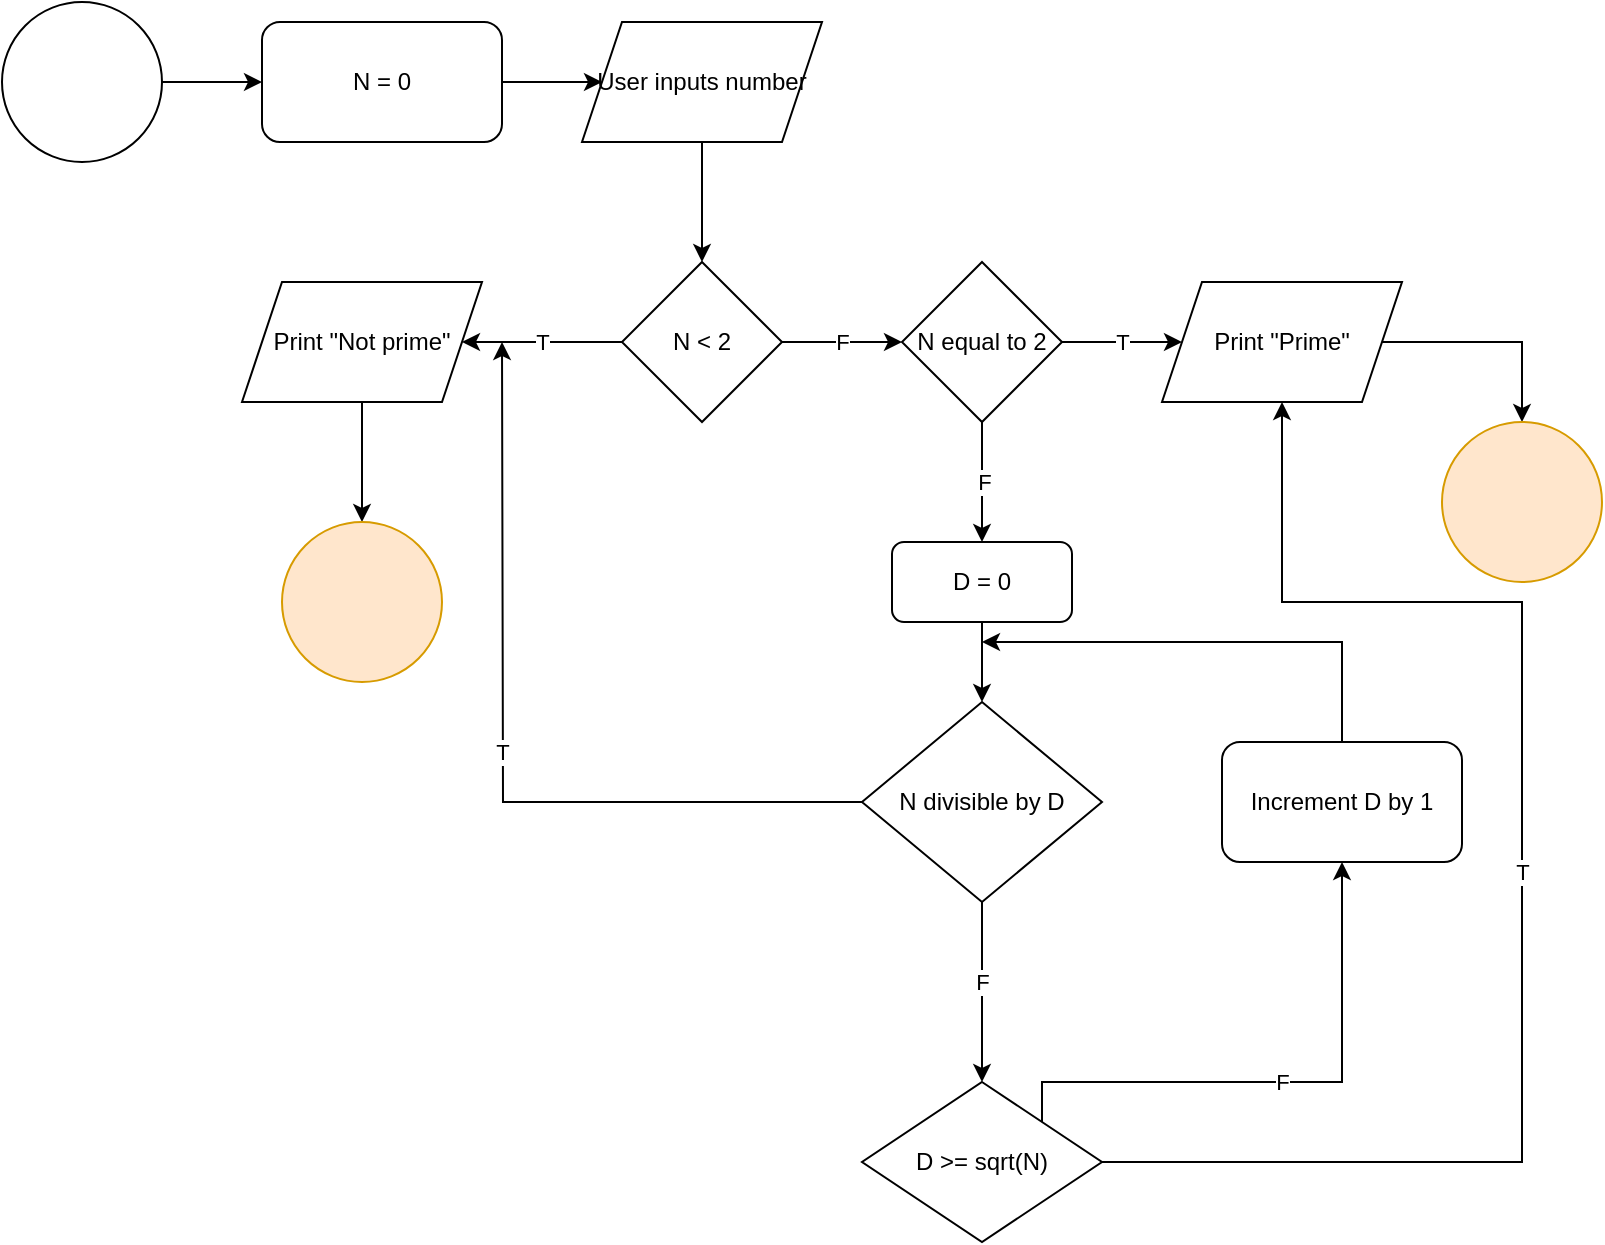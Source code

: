 <mxfile version="22.0.4" type="github">
  <diagram name="Page-1" id="itwYERoQudqhnsd-mv7y">
    <mxGraphModel dx="428" dy="766" grid="1" gridSize="10" guides="1" tooltips="1" connect="1" arrows="1" fold="1" page="1" pageScale="1" pageWidth="850" pageHeight="1100" math="0" shadow="0">
      <root>
        <mxCell id="0" />
        <mxCell id="1" parent="0" />
        <mxCell id="r1LKBEntduyNvz59-6L1-3" style="edgeStyle=orthogonalEdgeStyle;rounded=0;orthogonalLoop=1;jettySize=auto;html=1;" edge="1" parent="1" source="r1LKBEntduyNvz59-6L1-2" target="r1LKBEntduyNvz59-6L1-4">
          <mxGeometry relative="1" as="geometry">
            <mxPoint x="190" y="90" as="targetPoint" />
          </mxGeometry>
        </mxCell>
        <mxCell id="r1LKBEntduyNvz59-6L1-2" value="" style="ellipse;whiteSpace=wrap;html=1;aspect=fixed;" vertex="1" parent="1">
          <mxGeometry x="40" y="50" width="80" height="80" as="geometry" />
        </mxCell>
        <mxCell id="r1LKBEntduyNvz59-6L1-5" style="edgeStyle=orthogonalEdgeStyle;rounded=0;orthogonalLoop=1;jettySize=auto;html=1;" edge="1" parent="1" source="r1LKBEntduyNvz59-6L1-4" target="r1LKBEntduyNvz59-6L1-6">
          <mxGeometry relative="1" as="geometry">
            <mxPoint x="340" y="90" as="targetPoint" />
          </mxGeometry>
        </mxCell>
        <mxCell id="r1LKBEntduyNvz59-6L1-4" value="N = 0" style="rounded=1;whiteSpace=wrap;html=1;" vertex="1" parent="1">
          <mxGeometry x="170" y="60" width="120" height="60" as="geometry" />
        </mxCell>
        <mxCell id="r1LKBEntduyNvz59-6L1-7" style="edgeStyle=orthogonalEdgeStyle;rounded=0;orthogonalLoop=1;jettySize=auto;html=1;" edge="1" parent="1" source="r1LKBEntduyNvz59-6L1-6" target="r1LKBEntduyNvz59-6L1-8">
          <mxGeometry relative="1" as="geometry">
            <mxPoint x="390" y="190" as="targetPoint" />
          </mxGeometry>
        </mxCell>
        <mxCell id="r1LKBEntduyNvz59-6L1-6" value="User inputs number" style="shape=parallelogram;perimeter=parallelogramPerimeter;whiteSpace=wrap;html=1;fixedSize=1;" vertex="1" parent="1">
          <mxGeometry x="330" y="60" width="120" height="60" as="geometry" />
        </mxCell>
        <mxCell id="r1LKBEntduyNvz59-6L1-9" value="T" style="edgeStyle=orthogonalEdgeStyle;rounded=0;orthogonalLoop=1;jettySize=auto;html=1;" edge="1" parent="1" source="r1LKBEntduyNvz59-6L1-8" target="r1LKBEntduyNvz59-6L1-10">
          <mxGeometry relative="1" as="geometry">
            <mxPoint x="190" y="220" as="targetPoint" />
          </mxGeometry>
        </mxCell>
        <mxCell id="r1LKBEntduyNvz59-6L1-13" value="F" style="edgeStyle=orthogonalEdgeStyle;rounded=0;orthogonalLoop=1;jettySize=auto;html=1;" edge="1" parent="1" source="r1LKBEntduyNvz59-6L1-8" target="r1LKBEntduyNvz59-6L1-14">
          <mxGeometry relative="1" as="geometry">
            <mxPoint x="520" y="220" as="targetPoint" />
          </mxGeometry>
        </mxCell>
        <mxCell id="r1LKBEntduyNvz59-6L1-8" value="N &amp;lt; 2" style="rhombus;whiteSpace=wrap;html=1;" vertex="1" parent="1">
          <mxGeometry x="350" y="180" width="80" height="80" as="geometry" />
        </mxCell>
        <mxCell id="r1LKBEntduyNvz59-6L1-11" style="edgeStyle=orthogonalEdgeStyle;rounded=0;orthogonalLoop=1;jettySize=auto;html=1;" edge="1" parent="1" source="r1LKBEntduyNvz59-6L1-10" target="r1LKBEntduyNvz59-6L1-12">
          <mxGeometry relative="1" as="geometry">
            <mxPoint x="150" y="300" as="targetPoint" />
          </mxGeometry>
        </mxCell>
        <mxCell id="r1LKBEntduyNvz59-6L1-10" value="Print &quot;Not prime&quot;" style="shape=parallelogram;perimeter=parallelogramPerimeter;whiteSpace=wrap;html=1;fixedSize=1;" vertex="1" parent="1">
          <mxGeometry x="160" y="190" width="120" height="60" as="geometry" />
        </mxCell>
        <mxCell id="r1LKBEntduyNvz59-6L1-12" value="" style="ellipse;whiteSpace=wrap;html=1;aspect=fixed;fillColor=#ffe6cc;strokeColor=#d79b00;" vertex="1" parent="1">
          <mxGeometry x="180" y="310" width="80" height="80" as="geometry" />
        </mxCell>
        <mxCell id="r1LKBEntduyNvz59-6L1-15" value="T" style="edgeStyle=orthogonalEdgeStyle;rounded=0;orthogonalLoop=1;jettySize=auto;html=1;" edge="1" parent="1" source="r1LKBEntduyNvz59-6L1-14" target="r1LKBEntduyNvz59-6L1-16">
          <mxGeometry relative="1" as="geometry">
            <mxPoint x="670" y="220" as="targetPoint" />
          </mxGeometry>
        </mxCell>
        <mxCell id="r1LKBEntduyNvz59-6L1-19" value="F" style="edgeStyle=orthogonalEdgeStyle;rounded=0;orthogonalLoop=1;jettySize=auto;html=1;" edge="1" parent="1" source="r1LKBEntduyNvz59-6L1-14">
          <mxGeometry relative="1" as="geometry">
            <mxPoint x="530" y="320" as="targetPoint" />
          </mxGeometry>
        </mxCell>
        <mxCell id="r1LKBEntduyNvz59-6L1-14" value="N equal to 2" style="rhombus;whiteSpace=wrap;html=1;" vertex="1" parent="1">
          <mxGeometry x="490" y="180" width="80" height="80" as="geometry" />
        </mxCell>
        <mxCell id="r1LKBEntduyNvz59-6L1-17" style="edgeStyle=orthogonalEdgeStyle;rounded=0;orthogonalLoop=1;jettySize=auto;html=1;" edge="1" parent="1" source="r1LKBEntduyNvz59-6L1-16" target="r1LKBEntduyNvz59-6L1-18">
          <mxGeometry relative="1" as="geometry">
            <mxPoint x="680" y="300" as="targetPoint" />
          </mxGeometry>
        </mxCell>
        <mxCell id="r1LKBEntduyNvz59-6L1-16" value="Print &quot;Prime&quot;" style="shape=parallelogram;perimeter=parallelogramPerimeter;whiteSpace=wrap;html=1;fixedSize=1;" vertex="1" parent="1">
          <mxGeometry x="620" y="190" width="120" height="60" as="geometry" />
        </mxCell>
        <mxCell id="r1LKBEntduyNvz59-6L1-18" value="" style="ellipse;whiteSpace=wrap;html=1;aspect=fixed;fillColor=#ffe6cc;strokeColor=#d79b00;" vertex="1" parent="1">
          <mxGeometry x="760" y="260" width="80" height="80" as="geometry" />
        </mxCell>
        <mxCell id="r1LKBEntduyNvz59-6L1-23" style="edgeStyle=orthogonalEdgeStyle;rounded=0;orthogonalLoop=1;jettySize=auto;html=1;entryX=0.5;entryY=0;entryDx=0;entryDy=0;" edge="1" parent="1" source="r1LKBEntduyNvz59-6L1-21" target="r1LKBEntduyNvz59-6L1-22">
          <mxGeometry relative="1" as="geometry" />
        </mxCell>
        <mxCell id="r1LKBEntduyNvz59-6L1-21" value="D = 0" style="rounded=1;whiteSpace=wrap;html=1;" vertex="1" parent="1">
          <mxGeometry x="485" y="320" width="90" height="40" as="geometry" />
        </mxCell>
        <mxCell id="r1LKBEntduyNvz59-6L1-24" value="T" style="edgeStyle=orthogonalEdgeStyle;rounded=0;orthogonalLoop=1;jettySize=auto;html=1;" edge="1" parent="1" source="r1LKBEntduyNvz59-6L1-22">
          <mxGeometry relative="1" as="geometry">
            <mxPoint x="290" y="220" as="targetPoint" />
          </mxGeometry>
        </mxCell>
        <mxCell id="r1LKBEntduyNvz59-6L1-26" value="F" style="edgeStyle=orthogonalEdgeStyle;rounded=0;orthogonalLoop=1;jettySize=auto;html=1;" edge="1" parent="1" source="r1LKBEntduyNvz59-6L1-22">
          <mxGeometry x="-0.111" relative="1" as="geometry">
            <mxPoint x="530" y="590" as="targetPoint" />
            <Array as="points">
              <mxPoint x="530" y="580" />
            </Array>
            <mxPoint as="offset" />
          </mxGeometry>
        </mxCell>
        <mxCell id="r1LKBEntduyNvz59-6L1-22" value="N divisible by D" style="rhombus;whiteSpace=wrap;html=1;" vertex="1" parent="1">
          <mxGeometry x="470" y="400" width="120" height="100" as="geometry" />
        </mxCell>
        <mxCell id="r1LKBEntduyNvz59-6L1-27" style="edgeStyle=orthogonalEdgeStyle;rounded=0;orthogonalLoop=1;jettySize=auto;html=1;exitX=0.5;exitY=0;exitDx=0;exitDy=0;" edge="1" parent="1" source="r1LKBEntduyNvz59-6L1-25">
          <mxGeometry relative="1" as="geometry">
            <mxPoint x="530" y="370" as="targetPoint" />
            <Array as="points">
              <mxPoint x="710" y="370" />
            </Array>
          </mxGeometry>
        </mxCell>
        <mxCell id="r1LKBEntduyNvz59-6L1-25" value="Increment D by 1" style="rounded=1;whiteSpace=wrap;html=1;" vertex="1" parent="1">
          <mxGeometry x="650" y="420" width="120" height="60" as="geometry" />
        </mxCell>
        <mxCell id="r1LKBEntduyNvz59-6L1-29" value="T" style="edgeStyle=orthogonalEdgeStyle;rounded=0;orthogonalLoop=1;jettySize=auto;html=1;entryX=0.5;entryY=1;entryDx=0;entryDy=0;" edge="1" parent="1" source="r1LKBEntduyNvz59-6L1-28" target="r1LKBEntduyNvz59-6L1-16">
          <mxGeometry relative="1" as="geometry">
            <Array as="points">
              <mxPoint x="800" y="630" />
              <mxPoint x="800" y="350" />
              <mxPoint x="680" y="350" />
            </Array>
          </mxGeometry>
        </mxCell>
        <mxCell id="r1LKBEntduyNvz59-6L1-30" value="F" style="edgeStyle=orthogonalEdgeStyle;rounded=0;orthogonalLoop=1;jettySize=auto;html=1;exitX=1;exitY=0;exitDx=0;exitDy=0;entryX=0.5;entryY=1;entryDx=0;entryDy=0;" edge="1" parent="1" source="r1LKBEntduyNvz59-6L1-28" target="r1LKBEntduyNvz59-6L1-25">
          <mxGeometry relative="1" as="geometry">
            <Array as="points">
              <mxPoint x="560" y="590" />
              <mxPoint x="710" y="590" />
            </Array>
          </mxGeometry>
        </mxCell>
        <mxCell id="r1LKBEntduyNvz59-6L1-28" value="D &amp;gt;= sqrt(N)" style="rhombus;whiteSpace=wrap;html=1;" vertex="1" parent="1">
          <mxGeometry x="470" y="590" width="120" height="80" as="geometry" />
        </mxCell>
      </root>
    </mxGraphModel>
  </diagram>
</mxfile>
